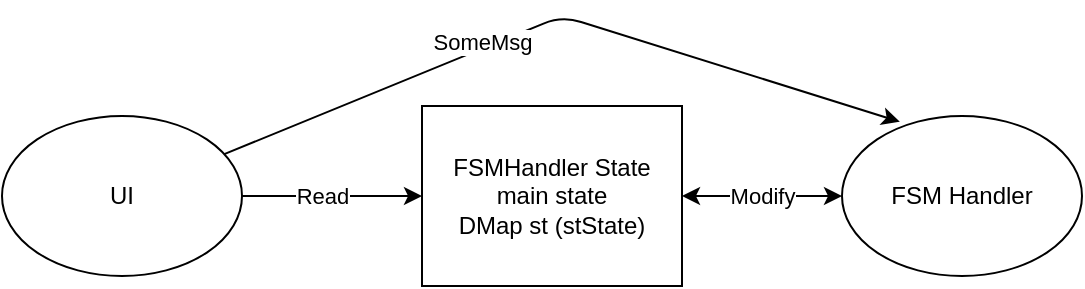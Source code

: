 <mxfile>
    <diagram id="mvQbTvv2F_zK5VErbNkO" name="Page-1">
        <mxGraphModel dx="266" dy="773" grid="1" gridSize="10" guides="1" tooltips="1" connect="1" arrows="1" fold="1" page="1" pageScale="1" pageWidth="827" pageHeight="1169" math="0" shadow="0">
            <root>
                <mxCell id="0"/>
                <mxCell id="1" parent="0"/>
                <mxCell id="8" style="edgeStyle=none;html=1;endArrow=none;endFill=0;startArrow=classic;startFill=1;" edge="1" parent="1" source="3" target="7">
                    <mxGeometry relative="1" as="geometry"/>
                </mxCell>
                <mxCell id="12" value="Read" style="edgeLabel;html=1;align=center;verticalAlign=middle;resizable=0;points=[];" vertex="1" connectable="0" parent="8">
                    <mxGeometry x="-0.49" y="-2" relative="1" as="geometry">
                        <mxPoint x="-27" y="2" as="offset"/>
                    </mxGeometry>
                </mxCell>
                <mxCell id="10" style="edgeStyle=none;html=1;entryX=0;entryY=0.5;entryDx=0;entryDy=0;startArrow=classic;startFill=1;" edge="1" parent="1" source="3" target="9">
                    <mxGeometry relative="1" as="geometry"/>
                </mxCell>
                <mxCell id="13" value="Modify" style="edgeLabel;html=1;align=center;verticalAlign=middle;resizable=0;points=[];" vertex="1" connectable="0" parent="10">
                    <mxGeometry x="0.276" relative="1" as="geometry">
                        <mxPoint x="-11" as="offset"/>
                    </mxGeometry>
                </mxCell>
                <mxCell id="3" value="FSMHandler State&lt;br&gt;main state&lt;br&gt;DMap st (stState)" style="rounded=0;whiteSpace=wrap;html=1;" vertex="1" parent="1">
                    <mxGeometry x="290" y="405" width="130" height="90" as="geometry"/>
                </mxCell>
                <mxCell id="11" style="edgeStyle=none;html=1;entryX=0.241;entryY=0.036;entryDx=0;entryDy=0;entryPerimeter=0;" edge="1" parent="1" source="7" target="9">
                    <mxGeometry relative="1" as="geometry">
                        <Array as="points">
                            <mxPoint x="360" y="360"/>
                        </Array>
                    </mxGeometry>
                </mxCell>
                <mxCell id="15" value="SomeMsg" style="edgeLabel;html=1;align=center;verticalAlign=middle;resizable=0;points=[];" vertex="1" connectable="0" parent="11">
                    <mxGeometry x="-0.187" y="1" relative="1" as="geometry">
                        <mxPoint x="-6" as="offset"/>
                    </mxGeometry>
                </mxCell>
                <mxCell id="7" value="UI" style="ellipse;whiteSpace=wrap;html=1;" vertex="1" parent="1">
                    <mxGeometry x="80" y="410" width="120" height="80" as="geometry"/>
                </mxCell>
                <mxCell id="9" value="FSM Handler" style="ellipse;whiteSpace=wrap;html=1;" vertex="1" parent="1">
                    <mxGeometry x="500" y="410" width="120" height="80" as="geometry"/>
                </mxCell>
            </root>
        </mxGraphModel>
    </diagram>
</mxfile>